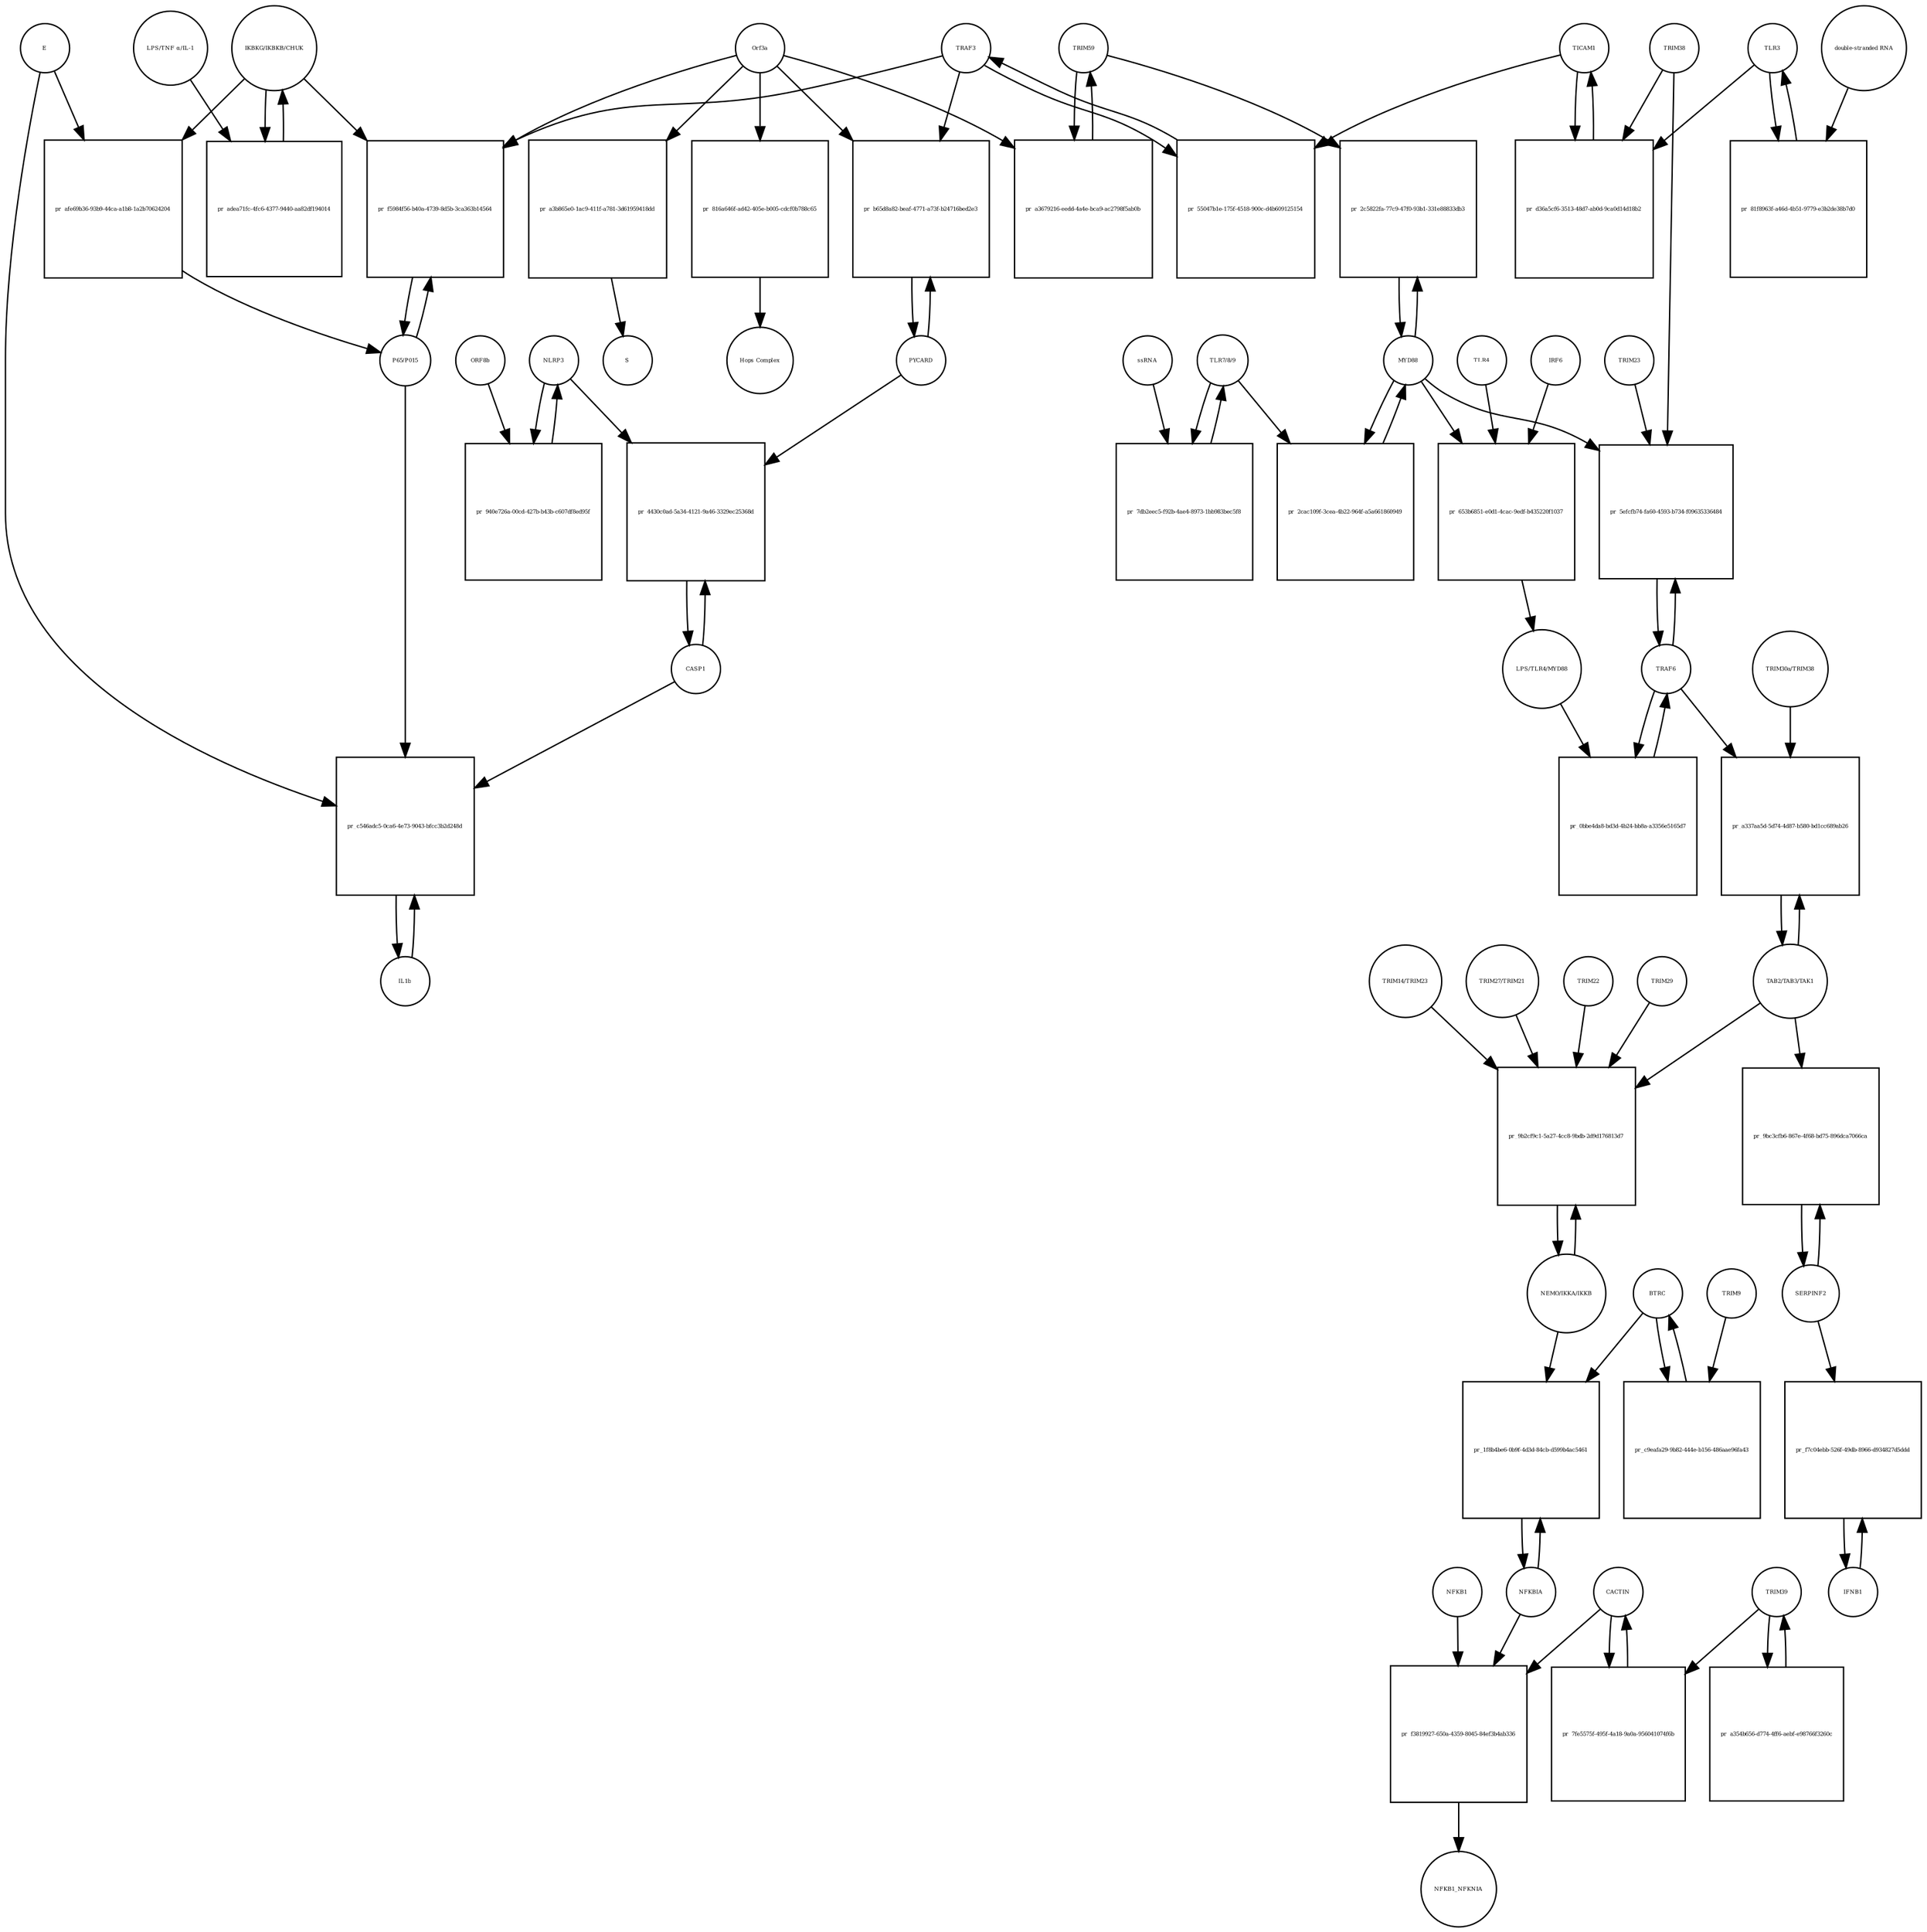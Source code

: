 strict digraph  {
TRIM59 [annotation="urn_miriam_pubmed_22588174|urn_miriam_hgnc_30834", bipartite=0, cls=macromolecule, fontsize=4, label=TRIM59, shape=circle];
"pr_a3679216-eedd-4a4e-bca9-ac2798f5ab0b" [annotation="", bipartite=1, cls=process, fontsize=4, label="pr_a3679216-eedd-4a4e-bca9-ac2798f5ab0b", shape=square];
Orf3a [annotation=urn_miriam_uniprot_P0DTC3, bipartite=0, cls=macromolecule, fontsize=4, label=Orf3a, shape=circle];
NLRP3 [annotation="", bipartite=0, cls="macromolecule multimer", fontsize=4, label=NLRP3, shape=circle];
"pr_940e726a-00cd-427b-b43b-c607df8ed95f" [annotation="", bipartite=1, cls=process, fontsize=4, label="pr_940e726a-00cd-427b-b43b-c607df8ed95f", shape=square];
ORF8b [annotation=urn_miriam_ncbiprotein_BCD58760, bipartite=0, cls=macromolecule, fontsize=4, label=ORF8b, shape=circle];
TRAF3 [annotation=urn_miriam_hgnc_12033, bipartite=0, cls=macromolecule, fontsize=4, label=TRAF3, shape=circle];
"pr_55047b1e-175f-4518-900c-d4b609125154" [annotation="", bipartite=1, cls=process, fontsize=4, label="pr_55047b1e-175f-4518-900c-d4b609125154", shape=square];
TICAM1 [annotation=urn_miriam_hgnc_18348, bipartite=0, cls=macromolecule, fontsize=4, label=TICAM1, shape=circle];
"IKBKG/IKBKB/CHUK" [annotation="urn_miriam_hgnc_5961|urn_miriam_hgnc_5960|urn_miriam_hgnc_1974", bipartite=0, cls=complex, fontsize=4, label="IKBKG/IKBKB/CHUK", shape=circle];
"pr_adea71fc-4fc6-4377-9440-aa82df194014" [annotation="", bipartite=1, cls=process, fontsize=4, label="pr_adea71fc-4fc6-4377-9440-aa82df194014", shape=square];
"LPS/TNF α/IL-1" [annotation="urn_miriam_hgnc_6121|urn_miriam_hgnc_11916|urn_miriam_hgnc_5991", bipartite=0, cls=complex, fontsize=4, label="LPS/TNF α/IL-1", shape=circle];
"pr_afe69b36-93b9-44ca-a1b8-1a2b70624204" [annotation="", bipartite=1, cls=process, fontsize=4, label="pr_afe69b36-93b9-44ca-a1b8-1a2b70624204", shape=square];
"P65/P015" [annotation="urn_miriam_hgnc_9955|urn_miriam_hgnc_7794", bipartite=0, cls=complex, fontsize=4, label="P65/P015", shape=circle];
E [annotation=urn_miriam_ncbiprotein_1796318600, bipartite=0, cls=macromolecule, fontsize=4, label=E, shape=circle];
CASP1 [annotation=urn_miriam_hgnc_1499, bipartite=0, cls=macromolecule, fontsize=4, label=CASP1, shape=circle];
"pr_4430c0ad-5a34-4121-9a46-3329ec25368d" [annotation="", bipartite=1, cls=process, fontsize=4, label="pr_4430c0ad-5a34-4121-9a46-3329ec25368d", shape=square];
PYCARD [annotation="", bipartite=0, cls="macromolecule multimer", fontsize=4, label=PYCARD, shape=circle];
TRAF6 [annotation=urn_miriam_hgnc_12036, bipartite=0, cls=macromolecule, fontsize=4, label=TRAF6, shape=circle];
"pr_0bbe4da8-bd3d-4b24-bb8a-a3356e5165d7" [annotation="", bipartite=1, cls=process, fontsize=4, label="pr_0bbe4da8-bd3d-4b24-bb8a-a3356e5165d7", shape=square];
"LPS/TLR4/MYD88" [annotation="urn_miriam_hgnc_6121|urn_miriam_hgnc_11850|urn_miriam_hgnc_7562", bipartite=0, cls=complex, fontsize=4, label="LPS/TLR4/MYD88", shape=circle];
"pr_5efcfb74-fa60-4593-b734-f09635336484" [annotation="", bipartite=1, cls=process, fontsize=4, label="pr_5efcfb74-fa60-4593-b734-f09635336484", shape=square];
MYD88 [annotation=urn_miriam_hgnc_7562, bipartite=0, cls=macromolecule, fontsize=4, label=MYD88, shape=circle];
TRIM38 [annotation=urn_miriam_hgnc_10059, bipartite=0, cls=macromolecule, fontsize=4, label=TRIM38, shape=circle];
TRIM23 [annotation=urn_miriam_hgnc_660, bipartite=0, cls=macromolecule, fontsize=4, label=TRIM23, shape=circle];
"TLR7/8/9" [annotation="urn_miriam_hgnc_15633|urn_miriam_hgnc_15632|urn_miriam_hgnc_15631", bipartite=0, cls=complex, fontsize=4, label="TLR7/8/9", shape=circle];
"pr_7db2eec5-f92b-4ae4-8973-1bb983bec5f8" [annotation="", bipartite=1, cls=process, fontsize=4, label="pr_7db2eec5-f92b-4ae4-8973-1bb983bec5f8", shape=square];
ssRNA [annotation="", bipartite=0, cls="nucleic acid feature", fontsize=4, label=ssRNA, shape=circle];
"pr_d36a5cf6-3513-48d7-ab0d-9ca0d14d18b2" [annotation="", bipartite=1, cls=process, fontsize=4, label="pr_d36a5cf6-3513-48d7-ab0d-9ca0d14d18b2", shape=square];
TLR3 [annotation=urn_miriam_hgnc_11849, bipartite=0, cls=macromolecule, fontsize=4, label=TLR3, shape=circle];
"pr_2cac109f-3cea-4b22-964f-a5a661860949" [annotation="", bipartite=1, cls=process, fontsize=4, label="pr_2cac109f-3cea-4b22-964f-a5a661860949", shape=square];
"pr_2c5822fa-77c9-47f0-93b1-331e88833db3" [annotation="", bipartite=1, cls=process, fontsize=4, label="pr_2c5822fa-77c9-47f0-93b1-331e88833db3", shape=square];
"TAB2/TAB3/TAK1" [annotation="urn_miriam_hgnc_17075|urn_miriam_hgnc_30681|urn_miriam_hgnc_6859", bipartite=0, cls=complex, fontsize=4, label="TAB2/TAB3/TAK1", shape=circle];
"pr_a337aa5d-5d74-4d87-b580-bd1cc689ab26" [annotation="", bipartite=1, cls=process, fontsize=4, label="pr_a337aa5d-5d74-4d87-b580-bd1cc689ab26", shape=square];
"TRIM30a/TRIM38" [annotation="urn_miriam_hgnc_10059|urn_miriam_uniprot_P15533", bipartite=0, cls=complex, fontsize=4, label="TRIM30a/TRIM38", shape=circle];
"NEMO/IKKA/IKKB" [annotation="urn_miriam_hgnc_5961|urn_miriam_hgnc_5960|urn_miriam_hgnc_1974", bipartite=0, cls=complex, fontsize=4, label="NEMO/IKKA/IKKB", shape=circle];
"pr_9b2cf9c1-5a27-4cc8-9bdb-2d9d176813d7" [annotation="", bipartite=1, cls=process, fontsize=4, label="pr_9b2cf9c1-5a27-4cc8-9bdb-2d9d176813d7", shape=square];
TRIM22 [annotation=urn_miriam_hgnc_16379, bipartite=0, cls=macromolecule, fontsize=4, label=TRIM22, shape=circle];
TRIM29 [annotation=urn_miriam_hgnc_17274, bipartite=0, cls=macromolecule, fontsize=4, label=TRIM29, shape=circle];
"TRIM14/TRIM23" [annotation="urn_miriam_hgnc_16283|urn_miriam_hgnc_660", bipartite=0, cls=complex, fontsize=4, label="TRIM14/TRIM23", shape=circle];
"TRIM27/TRIM21" [annotation="urn_miriam_hgnc_9975|urn_miriam_hgnc_11312", bipartite=0, cls=complex, fontsize=4, label="TRIM27/TRIM21", shape=circle];
NFKBIA [annotation=urn_miriam_hgnc_7797, bipartite=0, cls=macromolecule, fontsize=4, label=NFKBIA, shape=circle];
"pr_1f8b4be6-0b9f-4d3d-84cb-d599b4ac5461" [annotation="", bipartite=1, cls=process, fontsize=4, label="pr_1f8b4be6-0b9f-4d3d-84cb-d599b4ac5461", shape=square];
BTRC [annotation=urn_miriam_hgnc_1144, bipartite=0, cls=macromolecule, fontsize=4, label=BTRC, shape=circle];
"pr_f5984f56-b40a-4739-8d5b-3ca363b14564" [annotation="", bipartite=1, cls=process, fontsize=4, label="pr_f5984f56-b40a-4739-8d5b-3ca363b14564", shape=square];
"pr_c9eafa29-9b82-444e-b156-486aae96fa43" [annotation="", bipartite=1, cls=process, fontsize=4, label="pr_c9eafa29-9b82-444e-b156-486aae96fa43", shape=square];
TRIM9 [annotation=urn_miriam_hgnc_16288, bipartite=0, cls=macromolecule, fontsize=4, label=TRIM9, shape=circle];
TRIM39 [annotation=urn_miriam_hgnc_10065, bipartite=0, cls=macromolecule, fontsize=4, label=TRIM39, shape=circle];
"pr_a354b656-d774-4ff6-aebf-e98766f3260c" [annotation="", bipartite=1, cls=process, fontsize=4, label="pr_a354b656-d774-4ff6-aebf-e98766f3260c", shape=square];
CACTIN [annotation=urn_miriam_hgnc_29938, bipartite=0, cls=macromolecule, fontsize=4, label=CACTIN, shape=circle];
"pr_7fe5575f-495f-4a18-9a0a-956041074f6b" [annotation="", bipartite=1, cls=process, fontsize=4, label="pr_7fe5575f-495f-4a18-9a0a-956041074f6b", shape=square];
NFKB1 [annotation=urn_miriam_hgnc_7794, bipartite=0, cls=macromolecule, fontsize=4, label=NFKB1, shape=circle];
"pr_f3819927-650a-4359-8045-84ef3b4ab336" [annotation="", bipartite=1, cls=process, fontsize=4, label="pr_f3819927-650a-4359-8045-84ef3b4ab336", shape=square];
NFKB1_NFKNIA [annotation="", bipartite=0, cls=complex, fontsize=4, label=NFKB1_NFKNIA, shape=circle];
SERPINF2 [annotation=urn_miriam_hgnc_9075, bipartite=0, cls=macromolecule, fontsize=4, label=SERPINF2, shape=circle];
"pr_9bc3cfb6-867e-4f68-bd75-896dca7066ca" [annotation="", bipartite=1, cls=process, fontsize=4, label="pr_9bc3cfb6-867e-4f68-bd75-896dca7066ca", shape=square];
IFNB1 [annotation=urn_miriam_hgnc_5434, bipartite=0, cls=macromolecule, fontsize=4, label=IFNB1, shape=circle];
"pr_f7c04ebb-526f-49db-8966-d934827d5ddd" [annotation="", bipartite=1, cls=process, fontsize=4, label="pr_f7c04ebb-526f-49db-8966-d934827d5ddd", shape=square];
"pr_81f8963f-a46d-4b51-9779-e3b2de38b7d0" [annotation="", bipartite=1, cls=process, fontsize=4, label="pr_81f8963f-a46d-4b51-9779-e3b2de38b7d0", shape=square];
"double-stranded RNA" [annotation="", bipartite=0, cls="nucleic acid feature", fontsize=4, label="double-stranded RNA", shape=circle];
"pr_a3b865e0-1ac9-411f-a781-3d61959418dd" [annotation="", bipartite=1, cls=process, fontsize=4, label="pr_a3b865e0-1ac9-411f-a781-3d61959418dd", shape=square];
S [annotation=urn_miriam_uniprot_P0DTC2, bipartite=0, cls=macromolecule, fontsize=4, label=S, shape=circle];
IL1b [annotation=urn_miriam_hgnc_5992, bipartite=0, cls=macromolecule, fontsize=4, label=IL1b, shape=circle];
"pr_c546adc5-0ca6-4e73-9043-bfcc3b2d248d" [annotation="", bipartite=1, cls=process, fontsize=4, label="pr_c546adc5-0ca6-4e73-9043-bfcc3b2d248d", shape=square];
"pr_b65d8a82-beaf-4771-a73f-b24716bed2e3" [annotation="", bipartite=1, cls=process, fontsize=4, label="pr_b65d8a82-beaf-4771-a73f-b24716bed2e3", shape=square];
"pr_816a646f-ad42-405e-b005-cdcf0b788c65" [annotation="", bipartite=1, cls=process, fontsize=4, label="pr_816a646f-ad42-405e-b005-cdcf0b788c65", shape=square];
"Hops Complex" [annotation="urn_miriam_uniprot_J9TC74|urn_miriam_hgnc_14583|urn_miriam_hgnc_20593|urn_miriam_hgnc_24048|urn_miriam_hgnc_5013|urn_miriam_hgnc_20266", bipartite=0, cls=complex, fontsize=4, label="Hops Complex", shape=circle];
TLR4 [annotation="", bipartite=0, cls=macromolecule, fontsize=4, label=TLR4, shape=circle];
"pr_653b6851-e0d1-4cac-9edf-b435220f1037" [annotation="", bipartite=1, cls=process, fontsize=4, label="pr_653b6851-e0d1-4cac-9edf-b435220f1037", shape=square];
IRF6 [annotation="", bipartite=0, cls=macromolecule, fontsize=4, label=IRF6, shape=circle];
TRIM59 -> "pr_a3679216-eedd-4a4e-bca9-ac2798f5ab0b"  [annotation="", interaction_type=consumption];
TRIM59 -> "pr_2c5822fa-77c9-47f0-93b1-331e88833db3"  [annotation=urn_miriam_pubmed_22588174, interaction_type=inhibition];
"pr_a3679216-eedd-4a4e-bca9-ac2798f5ab0b" -> TRIM59  [annotation="", interaction_type=production];
Orf3a -> "pr_a3679216-eedd-4a4e-bca9-ac2798f5ab0b"  [annotation=urn_miriam_pubmed_28829373, interaction_type="necessary stimulation"];
Orf3a -> "pr_f5984f56-b40a-4739-8d5b-3ca363b14564"  [annotation="urn_miriam_pubmed_31034780|urn_miriam_pubmed_32172672", interaction_type="necessary stimulation"];
Orf3a -> "pr_a3b865e0-1ac9-411f-a781-3d61959418dd"  [annotation=urn_miriam_pubmed_32172672, interaction_type="necessary stimulation"];
Orf3a -> "pr_b65d8a82-beaf-4771-a73f-b24716bed2e3"  [annotation=urn_miriam_pubmed_32172672, interaction_type="necessary stimulation"];
Orf3a -> "pr_816a646f-ad42-405e-b005-cdcf0b788c65"  [annotation="urn_miriam_pubmed_15316659|urn_miriam_pubmed_17715238|urn_miriam_pubmed_25375324|urn_miriam_pubmed_19590927", interaction_type="necessary stimulation"];
NLRP3 -> "pr_940e726a-00cd-427b-b43b-c607df8ed95f"  [annotation="", interaction_type=consumption];
NLRP3 -> "pr_4430c0ad-5a34-4121-9a46-3329ec25368d"  [annotation="", interaction_type=consumption];
"pr_940e726a-00cd-427b-b43b-c607df8ed95f" -> NLRP3  [annotation="", interaction_type=production];
ORF8b -> "pr_940e726a-00cd-427b-b43b-c607df8ed95f"  [annotation=urn_miriam_pubmed_31231549, interaction_type="necessary stimulation"];
TRAF3 -> "pr_55047b1e-175f-4518-900c-d4b609125154"  [annotation="", interaction_type=consumption];
TRAF3 -> "pr_f5984f56-b40a-4739-8d5b-3ca363b14564"  [annotation="urn_miriam_pubmed_31034780|urn_miriam_pubmed_32172672", interaction_type=catalysis];
TRAF3 -> "pr_b65d8a82-beaf-4771-a73f-b24716bed2e3"  [annotation=urn_miriam_pubmed_32172672, interaction_type=catalysis];
"pr_55047b1e-175f-4518-900c-d4b609125154" -> TRAF3  [annotation="", interaction_type=production];
TICAM1 -> "pr_55047b1e-175f-4518-900c-d4b609125154"  [annotation=urn_miriam_pubmed_28829373, interaction_type="necessary stimulation"];
TICAM1 -> "pr_d36a5cf6-3513-48d7-ab0d-9ca0d14d18b2"  [annotation="", interaction_type=consumption];
"IKBKG/IKBKB/CHUK" -> "pr_adea71fc-4fc6-4377-9440-aa82df194014"  [annotation="", interaction_type=consumption];
"IKBKG/IKBKB/CHUK" -> "pr_afe69b36-93b9-44ca-a1b8-1a2b70624204"  [annotation="", interaction_type=consumption];
"IKBKG/IKBKB/CHUK" -> "pr_f5984f56-b40a-4739-8d5b-3ca363b14564"  [annotation="urn_miriam_pubmed_31034780|urn_miriam_pubmed_32172672", interaction_type=catalysis];
"pr_adea71fc-4fc6-4377-9440-aa82df194014" -> "IKBKG/IKBKB/CHUK"  [annotation="", interaction_type=production];
"LPS/TNF α/IL-1" -> "pr_adea71fc-4fc6-4377-9440-aa82df194014"  [annotation="urn_miriam_pubmed_32172672|urn_miriam_taxonomy_2697049", interaction_type=catalysis];
"pr_afe69b36-93b9-44ca-a1b8-1a2b70624204" -> "P65/P015"  [annotation="", interaction_type=production];
"P65/P015" -> "pr_f5984f56-b40a-4739-8d5b-3ca363b14564"  [annotation="", interaction_type=consumption];
"P65/P015" -> "pr_c546adc5-0ca6-4e73-9043-bfcc3b2d248d"  [annotation=urn_miriam_pubmed_31034780, interaction_type=stimulation];
E -> "pr_afe69b36-93b9-44ca-a1b8-1a2b70624204"  [annotation="urn_miriam_pubmed_32172672|urn_miriam_taxonomy_2697049", interaction_type="necessary stimulation"];
E -> "pr_c546adc5-0ca6-4e73-9043-bfcc3b2d248d"  [annotation=urn_miriam_pubmed_31034780, interaction_type=catalysis];
CASP1 -> "pr_4430c0ad-5a34-4121-9a46-3329ec25368d"  [annotation="", interaction_type=consumption];
CASP1 -> "pr_c546adc5-0ca6-4e73-9043-bfcc3b2d248d"  [annotation=urn_miriam_pubmed_31034780, interaction_type=catalysis];
"pr_4430c0ad-5a34-4121-9a46-3329ec25368d" -> CASP1  [annotation="", interaction_type=production];
PYCARD -> "pr_4430c0ad-5a34-4121-9a46-3329ec25368d"  [annotation="", interaction_type=consumption];
PYCARD -> "pr_b65d8a82-beaf-4771-a73f-b24716bed2e3"  [annotation="", interaction_type=consumption];
TRAF6 -> "pr_0bbe4da8-bd3d-4b24-bb8a-a3356e5165d7"  [annotation="", interaction_type=consumption];
TRAF6 -> "pr_5efcfb74-fa60-4593-b734-f09635336484"  [annotation="", interaction_type=consumption];
TRAF6 -> "pr_a337aa5d-5d74-4d87-b580-bd1cc689ab26"  [annotation="urn_miriam_pubmed_23758787|urn_miriam_pubmed_25172371|urn_miriam_pubmed_18345001", interaction_type="necessary stimulation"];
"pr_0bbe4da8-bd3d-4b24-bb8a-a3356e5165d7" -> TRAF6  [annotation="", interaction_type=production];
"LPS/TLR4/MYD88" -> "pr_0bbe4da8-bd3d-4b24-bb8a-a3356e5165d7"  [annotation=urn_miriam_pubmed_23758787, interaction_type=catalysis];
"pr_5efcfb74-fa60-4593-b734-f09635336484" -> TRAF6  [annotation="", interaction_type=production];
MYD88 -> "pr_5efcfb74-fa60-4593-b734-f09635336484"  [annotation="urn_miriam_pubmed_15361868|urn_miriam_pubmed_22539786|urn_miriam_pubmed_20724660", interaction_type="necessary stimulation"];
MYD88 -> "pr_2cac109f-3cea-4b22-964f-a5a661860949"  [annotation="", interaction_type=consumption];
MYD88 -> "pr_2c5822fa-77c9-47f0-93b1-331e88833db3"  [annotation="", interaction_type=consumption];
MYD88 -> "pr_653b6851-e0d1-4cac-9edf-b435220f1037"  [annotation="", interaction_type=consumption];
TRIM38 -> "pr_5efcfb74-fa60-4593-b734-f09635336484"  [annotation="urn_miriam_pubmed_15361868|urn_miriam_pubmed_22539786|urn_miriam_pubmed_20724660", interaction_type=inhibition];
TRIM38 -> "pr_d36a5cf6-3513-48d7-ab0d-9ca0d14d18b2"  [annotation="urn_miriam_pubmed_23758787|urn_miriam_pubmed_22539786", interaction_type=inhibition];
TRIM23 -> "pr_5efcfb74-fa60-4593-b734-f09635336484"  [annotation="urn_miriam_pubmed_15361868|urn_miriam_pubmed_22539786|urn_miriam_pubmed_20724660", interaction_type="necessary stimulation"];
"TLR7/8/9" -> "pr_7db2eec5-f92b-4ae4-8973-1bb983bec5f8"  [annotation="", interaction_type=consumption];
"TLR7/8/9" -> "pr_2cac109f-3cea-4b22-964f-a5a661860949"  [annotation=urn_miriam_pubmed_15361868, interaction_type="necessary stimulation"];
"pr_7db2eec5-f92b-4ae4-8973-1bb983bec5f8" -> "TLR7/8/9"  [annotation="", interaction_type=production];
ssRNA -> "pr_7db2eec5-f92b-4ae4-8973-1bb983bec5f8"  [annotation=urn_miriam_pubmed_21782231, interaction_type="necessary stimulation"];
"pr_d36a5cf6-3513-48d7-ab0d-9ca0d14d18b2" -> TICAM1  [annotation="", interaction_type=production];
TLR3 -> "pr_d36a5cf6-3513-48d7-ab0d-9ca0d14d18b2"  [annotation="urn_miriam_pubmed_23758787|urn_miriam_pubmed_22539786", interaction_type="necessary stimulation"];
TLR3 -> "pr_81f8963f-a46d-4b51-9779-e3b2de38b7d0"  [annotation="", interaction_type=consumption];
"pr_2cac109f-3cea-4b22-964f-a5a661860949" -> MYD88  [annotation="", interaction_type=production];
"pr_2c5822fa-77c9-47f0-93b1-331e88833db3" -> MYD88  [annotation="", interaction_type=production];
"TAB2/TAB3/TAK1" -> "pr_a337aa5d-5d74-4d87-b580-bd1cc689ab26"  [annotation="", interaction_type=consumption];
"TAB2/TAB3/TAK1" -> "pr_9b2cf9c1-5a27-4cc8-9bdb-2d9d176813d7"  [annotation="urn_miriam_pubmed_23758787|urn_miriam_pubmed_23408607|urn_miriam_pubmed_26358190|urn_miriam_pubmed_27695001|urn_miriam_pubmed_24379373|urn_miriam_pubmed_20724660", interaction_type="necessary stimulation"];
"TAB2/TAB3/TAK1" -> "pr_9bc3cfb6-867e-4f68-bd75-896dca7066ca"  [annotation=urn_miriam_pubmed_17706453, interaction_type="necessary stimulation"];
"pr_a337aa5d-5d74-4d87-b580-bd1cc689ab26" -> "TAB2/TAB3/TAK1"  [annotation="", interaction_type=production];
"TRIM30a/TRIM38" -> "pr_a337aa5d-5d74-4d87-b580-bd1cc689ab26"  [annotation="urn_miriam_pubmed_23758787|urn_miriam_pubmed_25172371|urn_miriam_pubmed_18345001", interaction_type=inhibition];
"NEMO/IKKA/IKKB" -> "pr_9b2cf9c1-5a27-4cc8-9bdb-2d9d176813d7"  [annotation="", interaction_type=consumption];
"NEMO/IKKA/IKKB" -> "pr_1f8b4be6-0b9f-4d3d-84cb-d599b4ac5461"  [annotation=urn_miriam_pubmed_21135871, interaction_type=catalysis];
"pr_9b2cf9c1-5a27-4cc8-9bdb-2d9d176813d7" -> "NEMO/IKKA/IKKB"  [annotation="", interaction_type=production];
TRIM22 -> "pr_9b2cf9c1-5a27-4cc8-9bdb-2d9d176813d7"  [annotation="urn_miriam_pubmed_23758787|urn_miriam_pubmed_23408607|urn_miriam_pubmed_26358190|urn_miriam_pubmed_27695001|urn_miriam_pubmed_24379373|urn_miriam_pubmed_20724660", interaction_type=inhibition];
TRIM29 -> "pr_9b2cf9c1-5a27-4cc8-9bdb-2d9d176813d7"  [annotation="urn_miriam_pubmed_23758787|urn_miriam_pubmed_23408607|urn_miriam_pubmed_26358190|urn_miriam_pubmed_27695001|urn_miriam_pubmed_24379373|urn_miriam_pubmed_20724660", interaction_type=inhibition];
"TRIM14/TRIM23" -> "pr_9b2cf9c1-5a27-4cc8-9bdb-2d9d176813d7"  [annotation="urn_miriam_pubmed_23758787|urn_miriam_pubmed_23408607|urn_miriam_pubmed_26358190|urn_miriam_pubmed_27695001|urn_miriam_pubmed_24379373|urn_miriam_pubmed_20724660", interaction_type="necessary stimulation"];
"TRIM27/TRIM21" -> "pr_9b2cf9c1-5a27-4cc8-9bdb-2d9d176813d7"  [annotation="urn_miriam_pubmed_23758787|urn_miriam_pubmed_23408607|urn_miriam_pubmed_26358190|urn_miriam_pubmed_27695001|urn_miriam_pubmed_24379373|urn_miriam_pubmed_20724660", interaction_type=inhibition];
NFKBIA -> "pr_1f8b4be6-0b9f-4d3d-84cb-d599b4ac5461"  [annotation="", interaction_type=consumption];
NFKBIA -> "pr_f3819927-650a-4359-8045-84ef3b4ab336"  [annotation="", interaction_type=consumption];
"pr_1f8b4be6-0b9f-4d3d-84cb-d599b4ac5461" -> NFKBIA  [annotation="", interaction_type=production];
BTRC -> "pr_1f8b4be6-0b9f-4d3d-84cb-d599b4ac5461"  [annotation=urn_miriam_pubmed_21135871, interaction_type=catalysis];
BTRC -> "pr_c9eafa29-9b82-444e-b156-486aae96fa43"  [annotation="", interaction_type=consumption];
"pr_f5984f56-b40a-4739-8d5b-3ca363b14564" -> "P65/P015"  [annotation="", interaction_type=production];
"pr_c9eafa29-9b82-444e-b156-486aae96fa43" -> BTRC  [annotation="", interaction_type=production];
TRIM9 -> "pr_c9eafa29-9b82-444e-b156-486aae96fa43"  [annotation=urn_miriam_pubmed_21135871, interaction_type=inhibition];
TRIM39 -> "pr_a354b656-d774-4ff6-aebf-e98766f3260c"  [annotation="", interaction_type=consumption];
TRIM39 -> "pr_7fe5575f-495f-4a18-9a0a-956041074f6b"  [annotation=urn_miriam_pubmed_26999213, interaction_type="necessary stimulation"];
"pr_a354b656-d774-4ff6-aebf-e98766f3260c" -> TRIM39  [annotation="", interaction_type=production];
CACTIN -> "pr_7fe5575f-495f-4a18-9a0a-956041074f6b"  [annotation="", interaction_type=consumption];
CACTIN -> "pr_f3819927-650a-4359-8045-84ef3b4ab336"  [annotation=urn_miriam_pubmed_26999213, interaction_type=inhibition];
"pr_7fe5575f-495f-4a18-9a0a-956041074f6b" -> CACTIN  [annotation="", interaction_type=production];
NFKB1 -> "pr_f3819927-650a-4359-8045-84ef3b4ab336"  [annotation="", interaction_type=consumption];
"pr_f3819927-650a-4359-8045-84ef3b4ab336" -> NFKB1_NFKNIA  [annotation="", interaction_type=production];
SERPINF2 -> "pr_9bc3cfb6-867e-4f68-bd75-896dca7066ca"  [annotation="", interaction_type=consumption];
SERPINF2 -> "pr_f7c04ebb-526f-49db-8966-d934827d5ddd"  [annotation=urn_miriam_pubmed_17706453, interaction_type=stimulation];
"pr_9bc3cfb6-867e-4f68-bd75-896dca7066ca" -> SERPINF2  [annotation="", interaction_type=production];
IFNB1 -> "pr_f7c04ebb-526f-49db-8966-d934827d5ddd"  [annotation="", interaction_type=consumption];
"pr_f7c04ebb-526f-49db-8966-d934827d5ddd" -> IFNB1  [annotation="", interaction_type=production];
"pr_81f8963f-a46d-4b51-9779-e3b2de38b7d0" -> TLR3  [annotation="", interaction_type=production];
"double-stranded RNA" -> "pr_81f8963f-a46d-4b51-9779-e3b2de38b7d0"  [annotation=urn_miriam_pubmed_23758787, interaction_type="necessary stimulation"];
"pr_a3b865e0-1ac9-411f-a781-3d61959418dd" -> S  [annotation="", interaction_type=production];
IL1b -> "pr_c546adc5-0ca6-4e73-9043-bfcc3b2d248d"  [annotation="", interaction_type=consumption];
"pr_c546adc5-0ca6-4e73-9043-bfcc3b2d248d" -> IL1b  [annotation="", interaction_type=production];
"pr_b65d8a82-beaf-4771-a73f-b24716bed2e3" -> PYCARD  [annotation="", interaction_type=production];
"pr_816a646f-ad42-405e-b005-cdcf0b788c65" -> "Hops Complex"  [annotation="", interaction_type=production];
TLR4 -> "pr_653b6851-e0d1-4cac-9edf-b435220f1037"  [annotation="", interaction_type=consumption];
"pr_653b6851-e0d1-4cac-9edf-b435220f1037" -> "LPS/TLR4/MYD88"  [annotation="", interaction_type=production];
IRF6 -> "pr_653b6851-e0d1-4cac-9edf-b435220f1037"  [annotation="", interaction_type=consumption];
}
